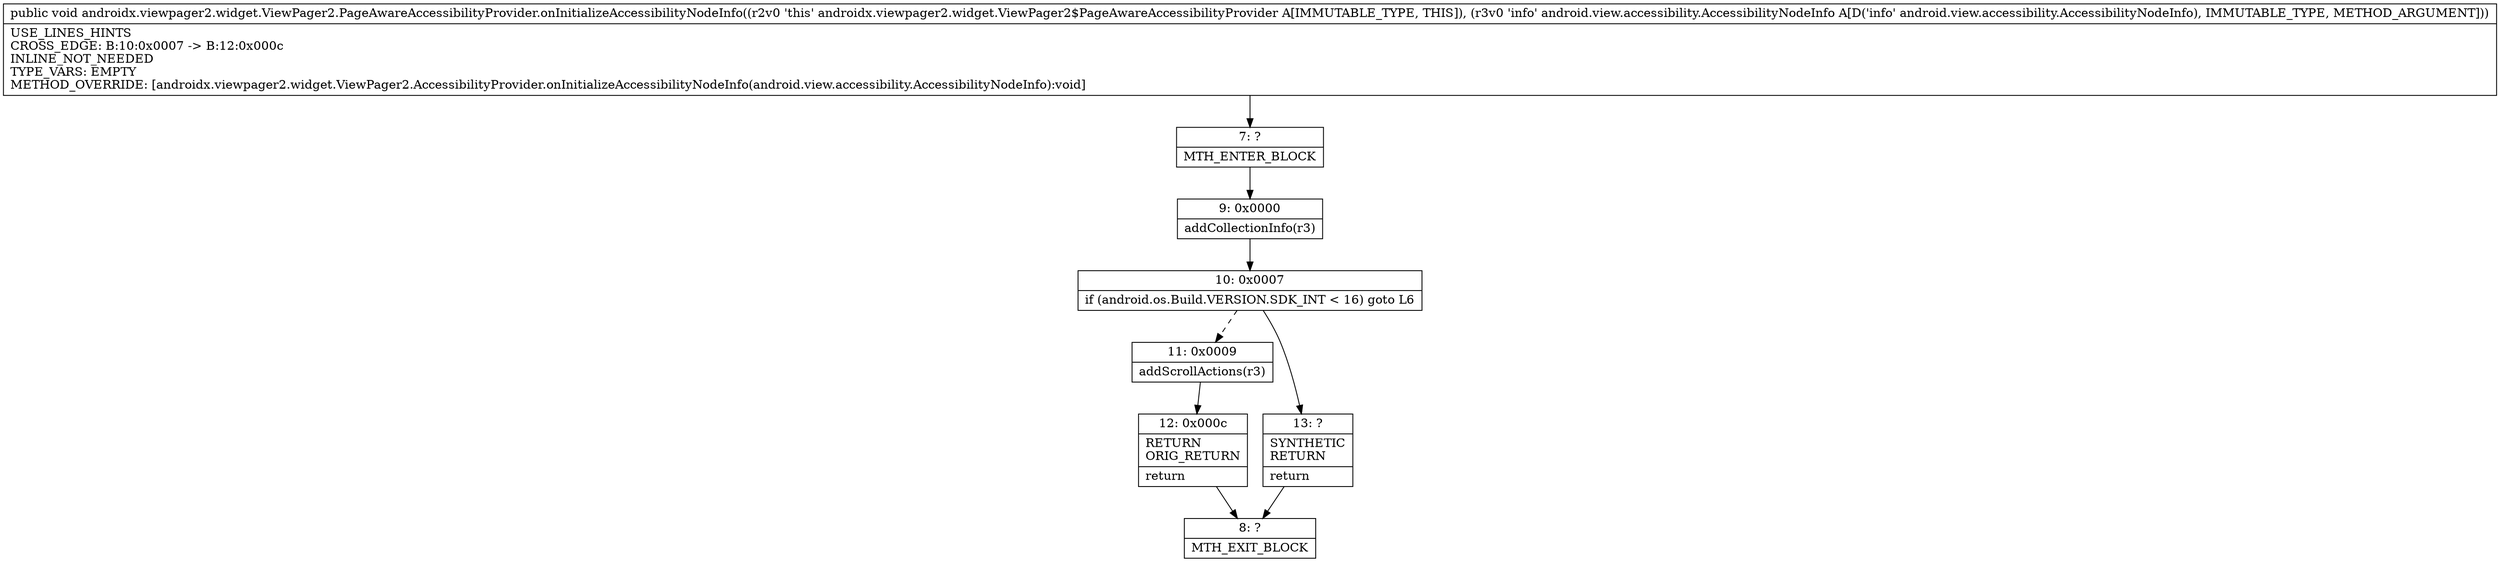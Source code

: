 digraph "CFG forandroidx.viewpager2.widget.ViewPager2.PageAwareAccessibilityProvider.onInitializeAccessibilityNodeInfo(Landroid\/view\/accessibility\/AccessibilityNodeInfo;)V" {
Node_7 [shape=record,label="{7\:\ ?|MTH_ENTER_BLOCK\l}"];
Node_9 [shape=record,label="{9\:\ 0x0000|addCollectionInfo(r3)\l}"];
Node_10 [shape=record,label="{10\:\ 0x0007|if (android.os.Build.VERSION.SDK_INT \< 16) goto L6\l}"];
Node_11 [shape=record,label="{11\:\ 0x0009|addScrollActions(r3)\l}"];
Node_12 [shape=record,label="{12\:\ 0x000c|RETURN\lORIG_RETURN\l|return\l}"];
Node_8 [shape=record,label="{8\:\ ?|MTH_EXIT_BLOCK\l}"];
Node_13 [shape=record,label="{13\:\ ?|SYNTHETIC\lRETURN\l|return\l}"];
MethodNode[shape=record,label="{public void androidx.viewpager2.widget.ViewPager2.PageAwareAccessibilityProvider.onInitializeAccessibilityNodeInfo((r2v0 'this' androidx.viewpager2.widget.ViewPager2$PageAwareAccessibilityProvider A[IMMUTABLE_TYPE, THIS]), (r3v0 'info' android.view.accessibility.AccessibilityNodeInfo A[D('info' android.view.accessibility.AccessibilityNodeInfo), IMMUTABLE_TYPE, METHOD_ARGUMENT]))  | USE_LINES_HINTS\lCROSS_EDGE: B:10:0x0007 \-\> B:12:0x000c\lINLINE_NOT_NEEDED\lTYPE_VARS: EMPTY\lMETHOD_OVERRIDE: [androidx.viewpager2.widget.ViewPager2.AccessibilityProvider.onInitializeAccessibilityNodeInfo(android.view.accessibility.AccessibilityNodeInfo):void]\l}"];
MethodNode -> Node_7;Node_7 -> Node_9;
Node_9 -> Node_10;
Node_10 -> Node_11[style=dashed];
Node_10 -> Node_13;
Node_11 -> Node_12;
Node_12 -> Node_8;
Node_13 -> Node_8;
}

